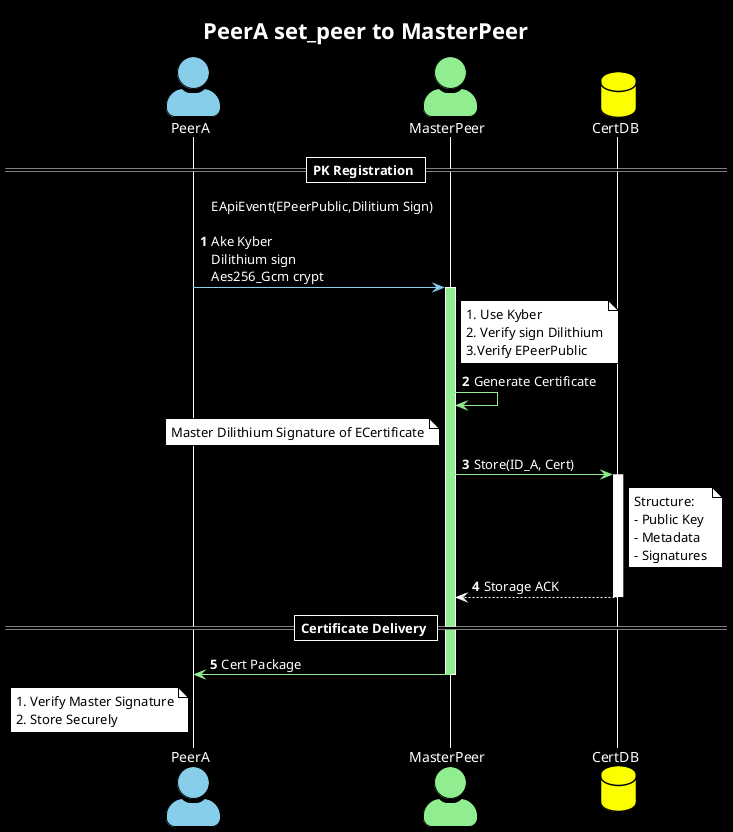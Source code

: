 @startuml
!theme plain

' Global dark theme settings
skinparam backgroundColor #000000
skinparam defaultFontColor #FFFFFF

' Note specific settings
skinparam note {
    BackgroundColor #FFFFFF
    BorderColor #000000
    FontColor #000000
}

' Actor specific settings
skinparam actorStyle awesome
skinparam actor {
    StereotypeFontColor #FFFFFF
    FontColor #FFFFFF
}

' Sequence styling
skinparam sequence {
    LifeLineBorderColor #FFFFFF
    LifeLineBackgroundColor #000000
    ParticipantBorderColor #FFFFFF
    DividerBackgroundColor #000000
    DividerBorderColor #FFFFFF
    DividerFontColor #FFFFFF
}

' Colors definition
!$PEER_A_COLOR = "#87CEEB"
!$MASTER_PEER_COLOR = "#90EE90"
!$MEMORY_COLOR = "#fbff00"
!$SYSTEM_COLOR = "#FFFFFF"

' Participants
actor "PeerA" as PA $PEER_A_COLOR
actor "MasterPeer" as MP $MASTER_PEER_COLOR
database "CertDB" as DB $MEMORY_COLOR

title PeerA set_peer to MasterPeer

autonumber

== PK Registration ==
PA -[$PEER_A_COLOR]> MP: EApiEvent(EPeerPublic,Dilitium Sign)\n\nAke Kyber\nDilithium sign\nAes256_Gcm crypt
activate MP $MASTER_PEER_COLOR
note right MP: 1. Use Kyber\n2. Verify sign Dilithium\n3.Verify EPeerPublic

MP -[$MASTER_PEER_COLOR]> MP: Generate Certificate
note left MP: Master Dilithium Signature of ECertificate

MP -[$MASTER_PEER_COLOR]> DB: Store(ID_A, Cert)
activate DB $SYSTEM_COLOR
note right DB: Structure:\n- Public Key\n- Metadata\n- Signatures
DB --[$SYSTEM_COLOR]> MP: Storage ACK
deactivate DB

== Certificate Delivery ==
MP -[$MASTER_PEER_COLOR]> PA: Cert Package
note left PA: 1. Verify Master Signature\n2. Store Securely
deactivate MP

@enduml